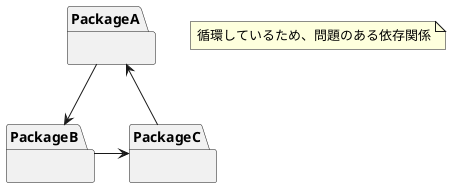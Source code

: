 @startuml

package PackageA {
}

package PackageB {
}

package PackageC {
}


PackageA--right->PackageB
PackageB--right->PackageC
PackageC-->PackageA

note as N1
循環しているため、問題のある依存関係
end note

@enduml
